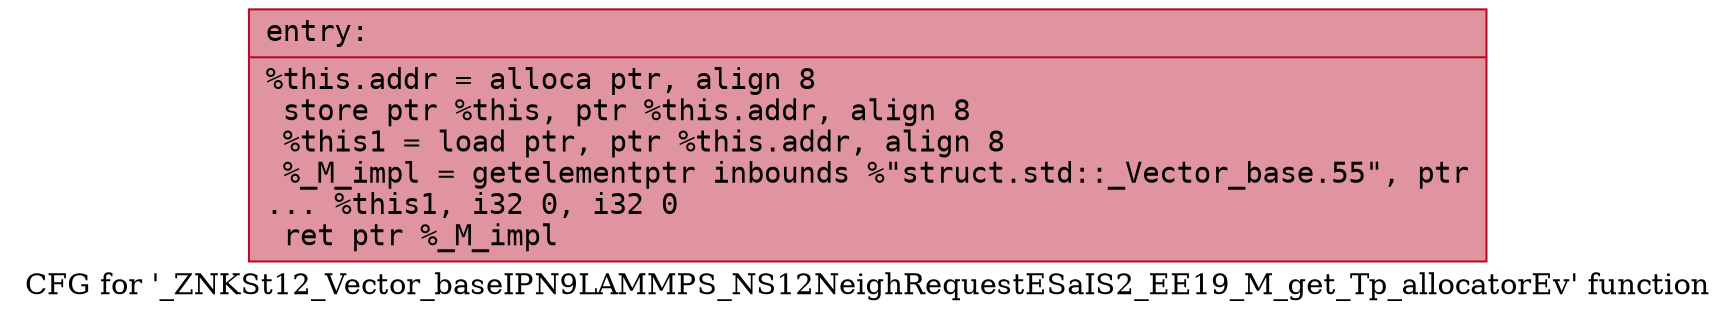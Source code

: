 digraph "CFG for '_ZNKSt12_Vector_baseIPN9LAMMPS_NS12NeighRequestESaIS2_EE19_M_get_Tp_allocatorEv' function" {
	label="CFG for '_ZNKSt12_Vector_baseIPN9LAMMPS_NS12NeighRequestESaIS2_EE19_M_get_Tp_allocatorEv' function";

	Node0x5563be1b2500 [shape=record,color="#b70d28ff", style=filled, fillcolor="#b70d2870" fontname="Courier",label="{entry:\l|  %this.addr = alloca ptr, align 8\l  store ptr %this, ptr %this.addr, align 8\l  %this1 = load ptr, ptr %this.addr, align 8\l  %_M_impl = getelementptr inbounds %\"struct.std::_Vector_base.55\", ptr\l... %this1, i32 0, i32 0\l  ret ptr %_M_impl\l}"];
}
